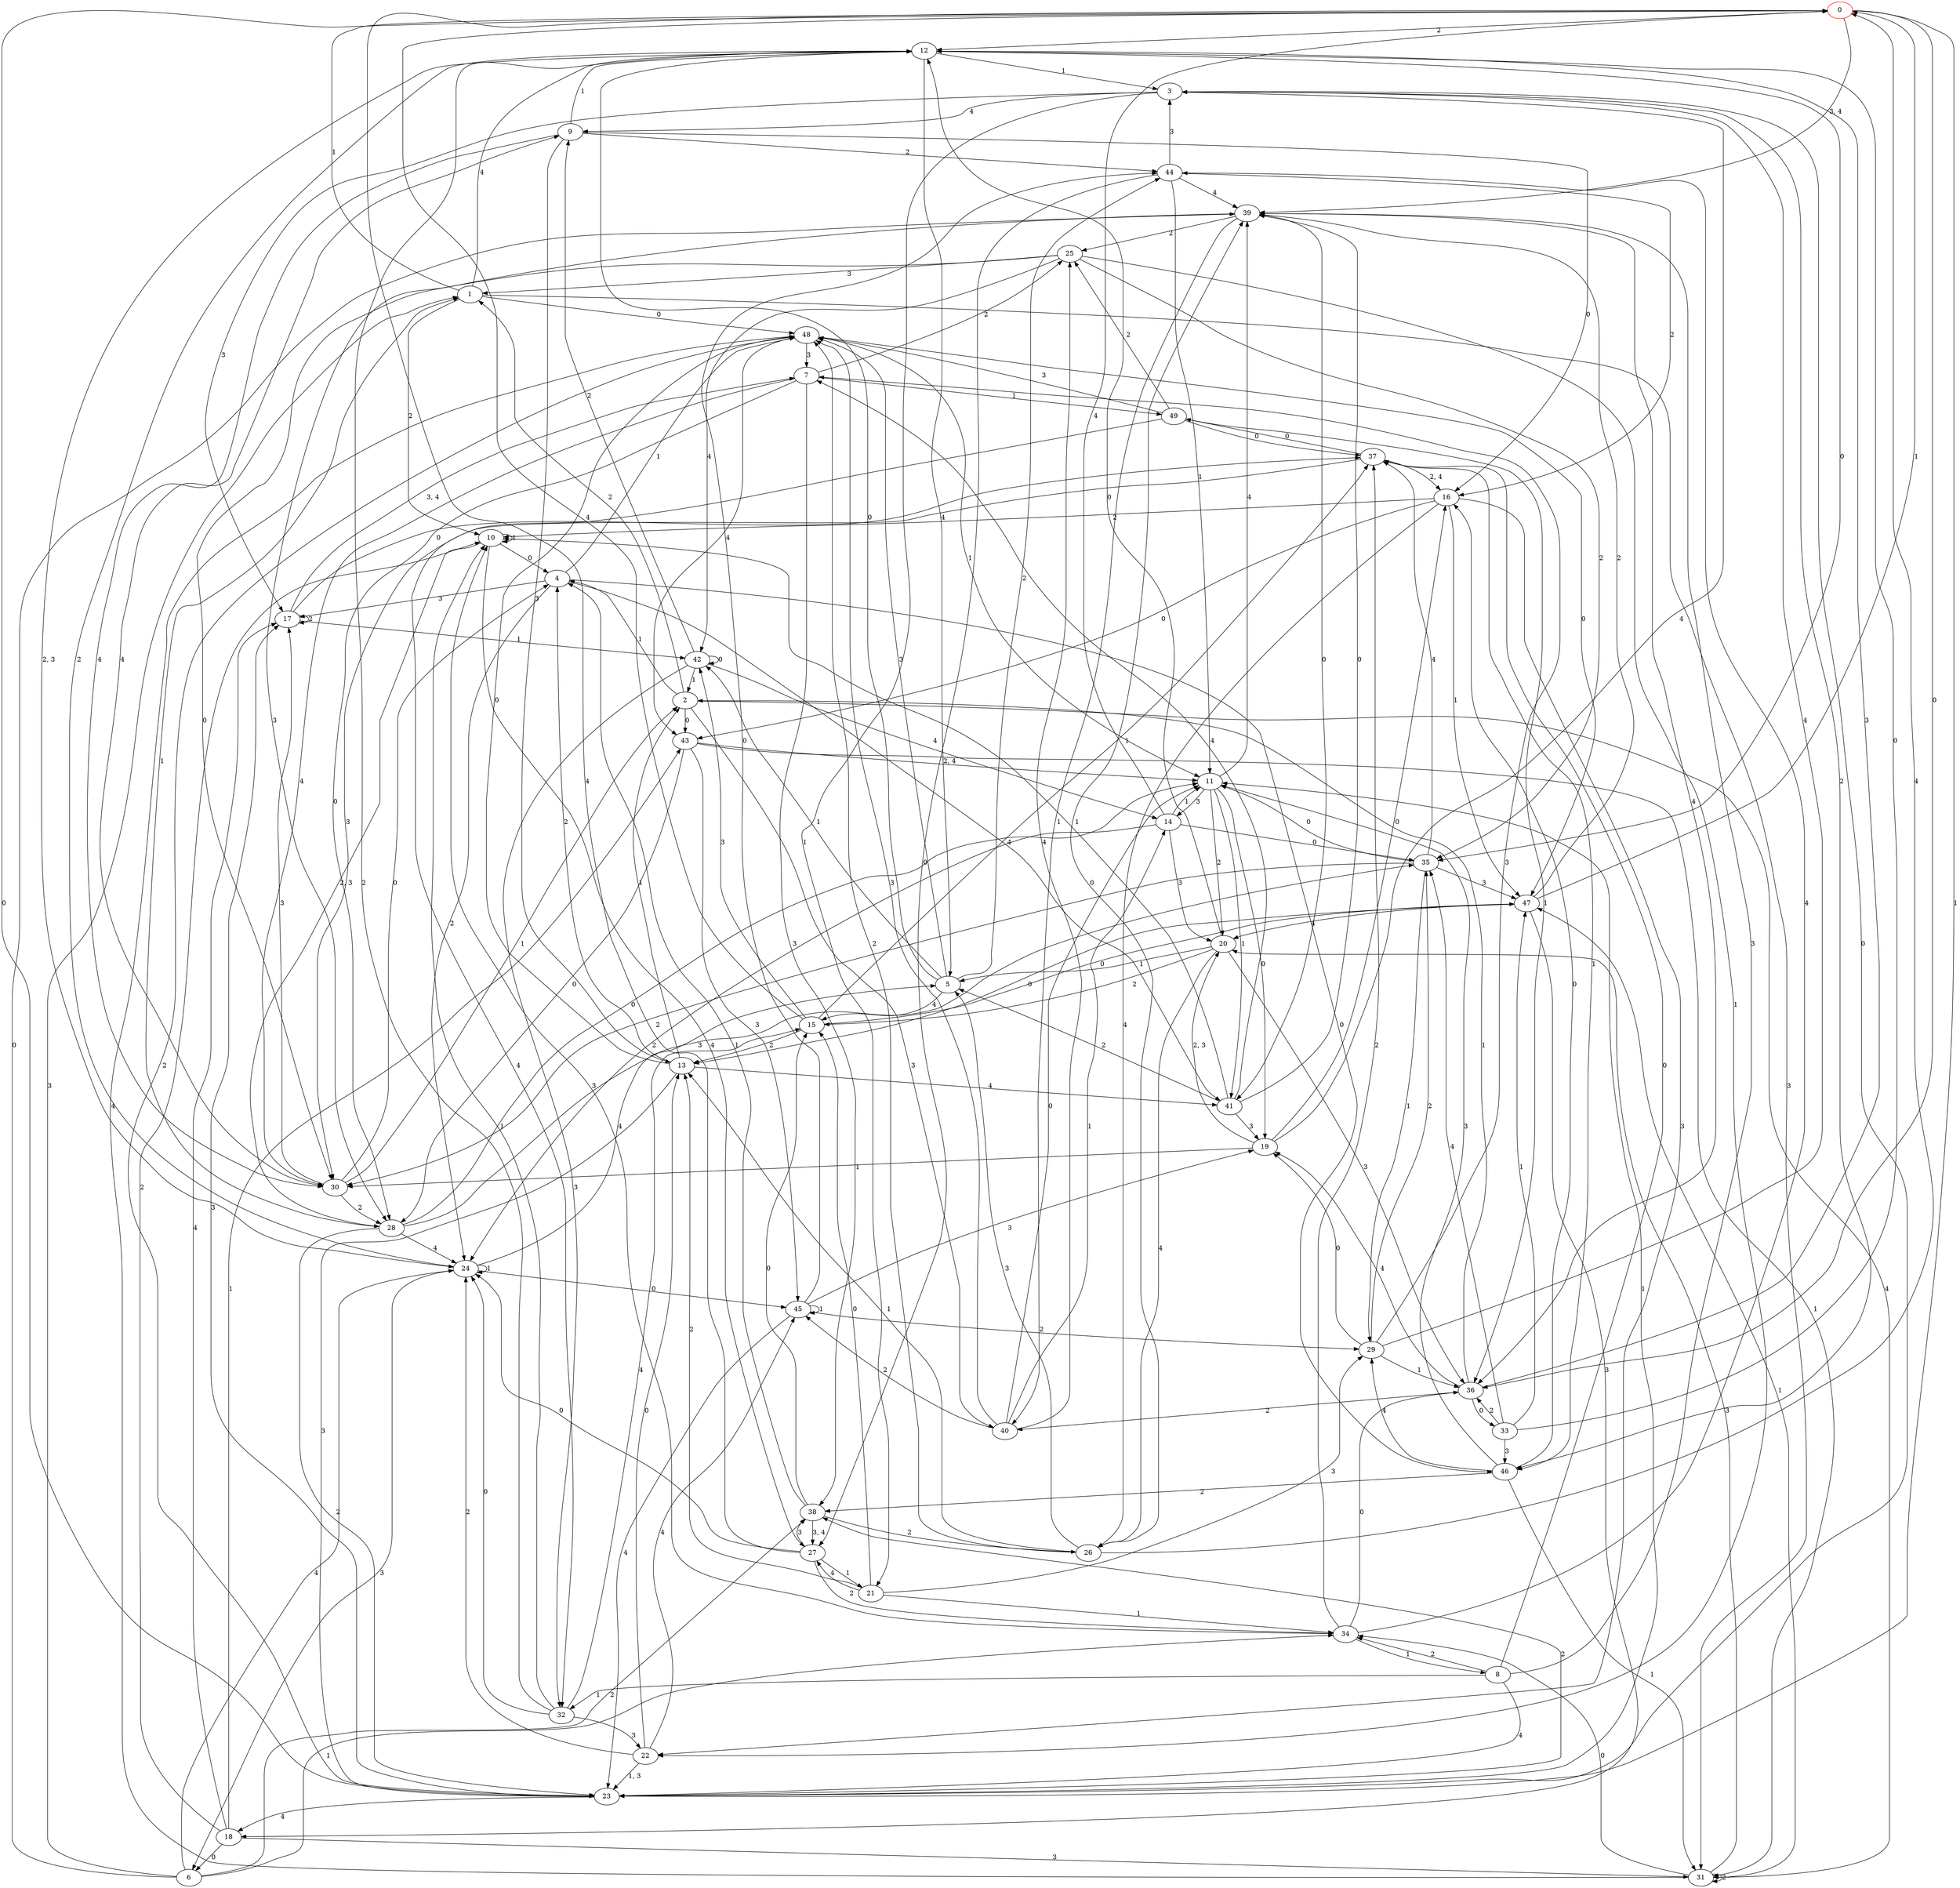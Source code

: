 digraph g {
0 [label= "0"] [color="red"];
1 [label= "1"];
2 [label= "2"];
3 [label= "3"];
4 [label= "4"];
5 [label= "5"];
6 [label= "6"];
7 [label= "7"];
8 [label= "8"];
9 [label= "9"];
10 [label= "10"];
11 [label= "11"];
12 [label= "12"];
13 [label= "13"];
14 [label= "14"];
15 [label= "15"];
16 [label= "16"];
17 [label= "17"];
18 [label= "18"];
19 [label= "19"];
20 [label= "20"];
21 [label= "21"];
22 [label= "22"];
23 [label= "23"];
24 [label= "24"];
25 [label= "25"];
26 [label= "26"];
27 [label= "27"];
28 [label= "28"];
29 [label= "29"];
30 [label= "30"];
31 [label= "31"];
32 [label= "32"];
33 [label= "33"];
34 [label= "34"];
35 [label= "35"];
36 [label= "36"];
37 [label= "37"];
38 [label= "38"];
39 [label= "39"];
40 [label= "40"];
41 [label= "41"];
42 [label= "42"];
43 [label= "43"];
44 [label= "44"];
45 [label= "45"];
46 [label= "46"];
47 [label= "47"];
48 [label= "48"];
49 [label= "49"];
0 -> 36[label= "0"];
0 -> 23[label= "1"];
0 -> 12[label= "2"];
1 -> 48[label= "0"];
1 -> 0[label= "1"];
1 -> 10[label= "2"];
1 -> 31[label= "3"];
1 -> 12[label= "4"];
2 -> 43[label= "0"];
2 -> 4[label= "1"];
2 -> 1[label= "2"];
2 -> 40[label= "3"];
2 -> 31[label= "4"];
3 -> 23[label= "0"];
3 -> 21[label= "1"];
3 -> 46[label= "2"];
3 -> 17[label= "3"];
3 -> 9[label= "4"];
4 -> 46[label= "0"];
4 -> 48[label= "1"];
4 -> 24[label= "2"];
4 -> 17[label= "3"];
4 -> 41[label= "4"];
5 -> 12[label= "0"];
5 -> 42[label= "1"];
5 -> 44[label= "2"];
5 -> 48[label= "3"];
5 -> 15[label= "4"];
6 -> 39[label= "0"];
6 -> 34[label= "1"];
6 -> 38[label= "2"];
6 -> 1[label= "3"];
6 -> 24[label= "4"];
7 -> 28[label= "0"];
7 -> 49[label= "1"];
7 -> 25[label= "2"];
7 -> 38[label= "3"];
7 -> 30[label= "4"];
8 -> 37[label= "0"];
8 -> 32[label= "1"];
8 -> 34[label= "2"];
8 -> 39[label= "3"];
8 -> 23[label= "4"];
9 -> 16[label= "0"];
9 -> 12[label= "1"];
9 -> 44[label= "2"];
9 -> 13[label= "3"];
9 -> 30[label= "4"];
10 -> 4[label= "0"];
10 -> 10[label= "1"];
10 -> 27[label= "4"];
11 -> 19[label= "0"];
11 -> 41[label= "1"];
11 -> 20[label= "2"];
11 -> 14[label= "3"];
11 -> 39[label= "4"];
12 -> 35[label= "0"];
12 -> 3[label= "1"];
12 -> 5[label= "4"];
13 -> 48[label= "0"];
13 -> 2[label= "1"];
13 -> 4[label= "2"];
13 -> 23[label= "3"];
13 -> 41[label= "4"];
14 -> 35[label= "0"];
14 -> 11[label= "1"];
14 -> 24[label= "2"];
14 -> 20[label= "3"];
14 -> 0[label= "4"];
15 -> 47[label= "0"];
15 -> 37[label= "1"];
15 -> 13[label= "2"];
15 -> 42[label= "3"];
15 -> 0[label= "4"];
16 -> 43[label= "0"];
16 -> 47[label= "1"];
16 -> 10[label= "2"];
16 -> 22[label= "3"];
16 -> 26[label= "4"];
17 -> 37[label= "0"];
17 -> 42[label= "1"];
17 -> 17[label= "2"];
18 -> 6[label= "0"];
18 -> 43[label= "1"];
18 -> 10[label= "2"];
18 -> 31[label= "3"];
18 -> 17[label= "4"];
19 -> 16[label= "0"];
19 -> 30[label= "1"];
19 -> 3[label= "4"];
20 -> 12[label= "0"];
20 -> 5[label= "1"];
20 -> 15[label= "2"];
20 -> 36[label= "3"];
20 -> 26[label= "4"];
21 -> 15[label= "0"];
21 -> 34[label= "1"];
21 -> 13[label= "2"];
21 -> 29[label= "3"];
21 -> 27[label= "4"];
22 -> 13[label= "0"];
22 -> 24[label= "2"];
22 -> 45[label= "4"];
23 -> 0[label= "0"];
23 -> 11[label= "1"];
23 -> 38[label= "2"];
23 -> 17[label= "3"];
23 -> 18[label= "4"];
24 -> 45[label= "0"];
24 -> 24[label= "1"];
24 -> 12[label= "2"];
24 -> 6[label= "3"];
24 -> 5[label= "4"];
25 -> 30[label= "0"];
25 -> 22[label= "1"];
25 -> 35[label= "2"];
25 -> 1[label= "3"];
25 -> 42[label= "4"];
26 -> 39[label= "0"];
26 -> 13[label= "1"];
26 -> 48[label= "2"];
26 -> 5[label= "3"];
26 -> 0[label= "4"];
27 -> 24[label= "0"];
27 -> 21[label= "1"];
27 -> 34[label= "2"];
27 -> 38[label= "3"];
27 -> 0[label= "4"];
28 -> 11[label= "0"];
28 -> 1[label= "1"];
28 -> 23[label= "2"];
28 -> 35[label= "3"];
28 -> 24[label= "4"];
29 -> 19[label= "0"];
29 -> 36[label= "1"];
29 -> 35[label= "2"];
29 -> 7[label= "3"];
29 -> 3[label= "4"];
30 -> 4[label= "0"];
30 -> 2[label= "1"];
30 -> 28[label= "2"];
30 -> 17[label= "3"];
30 -> 9[label= "4"];
31 -> 34[label= "0"];
31 -> 47[label= "1"];
31 -> 31[label= "2"];
31 -> 20[label= "3"];
31 -> 48[label= "4"];
32 -> 24[label= "0"];
32 -> 10[label= "1"];
32 -> 12[label= "2"];
32 -> 22[label= "3"];
32 -> 15[label= "4"];
33 -> 12[label= "0"];
33 -> 47[label= "1"];
33 -> 36[label= "2"];
33 -> 46[label= "3"];
33 -> 35[label= "4"];
34 -> 36[label= "0"];
34 -> 8[label= "1"];
34 -> 37[label= "2"];
34 -> 10[label= "3"];
34 -> 44[label= "4"];
35 -> 11[label= "0"];
35 -> 29[label= "1"];
35 -> 30[label= "2"];
35 -> 47[label= "3"];
35 -> 37[label= "4"];
36 -> 33[label= "0"];
36 -> 2[label= "1"];
36 -> 40[label= "2"];
36 -> 12[label= "3"];
36 -> 19[label= "4"];
37 -> 49[label= "0"];
37 -> 46[label= "1"];
37 -> 30[label= "3"];
38 -> 15[label= "0"];
38 -> 4[label= "1"];
38 -> 26[label= "2"];
39 -> 41[label= "0"];
39 -> 40[label= "1"];
39 -> 25[label= "2"];
39 -> 28[label= "3"];
39 -> 36[label= "4"];
40 -> 11[label= "0"];
40 -> 14[label= "1"];
40 -> 45[label= "2"];
40 -> 48[label= "3"];
40 -> 25[label= "4"];
41 -> 39[label= "0"];
41 -> 10[label= "1"];
41 -> 5[label= "2"];
41 -> 19[label= "3"];
41 -> 7[label= "4"];
42 -> 42[label= "0"];
42 -> 2[label= "1"];
42 -> 9[label= "2"];
42 -> 32[label= "3"];
42 -> 14[label= "4"];
43 -> 28[label= "0"];
43 -> 31[label= "1"];
43 -> 45[label= "3"];
44 -> 27[label= "0"];
44 -> 11[label= "1"];
44 -> 16[label= "2"];
44 -> 3[label= "3"];
44 -> 39[label= "4"];
45 -> 44[label= "0"];
45 -> 45[label= "1"];
45 -> 29[label= "2"];
45 -> 19[label= "3"];
45 -> 23[label= "4"];
46 -> 16[label= "0"];
46 -> 31[label= "1"];
46 -> 38[label= "2"];
46 -> 11[label= "3"];
46 -> 29[label= "4"];
47 -> 13[label= "0"];
47 -> 0[label= "1"];
47 -> 39[label= "2"];
47 -> 18[label= "3"];
47 -> 20[label= "4"];
48 -> 47[label= "0"];
48 -> 11[label= "1"];
48 -> 23[label= "2"];
48 -> 7[label= "3"];
48 -> 43[label= "4"];
49 -> 37[label= "0"];
49 -> 36[label= "1"];
49 -> 25[label= "2"];
49 -> 48[label= "3"];
49 -> 32[label= "4"];
0 -> 39[label= "3, 4"];
10 -> 28[label= "2, 3"];
12 -> 24[label= "2, 3"];
17 -> 7[label= "3, 4"];
19 -> 20[label= "2, 3"];
22 -> 23[label= "1, 3"];
37 -> 16[label= "2, 4"];
38 -> 27[label= "3, 4"];
43 -> 11[label= "2, 4"];
}
